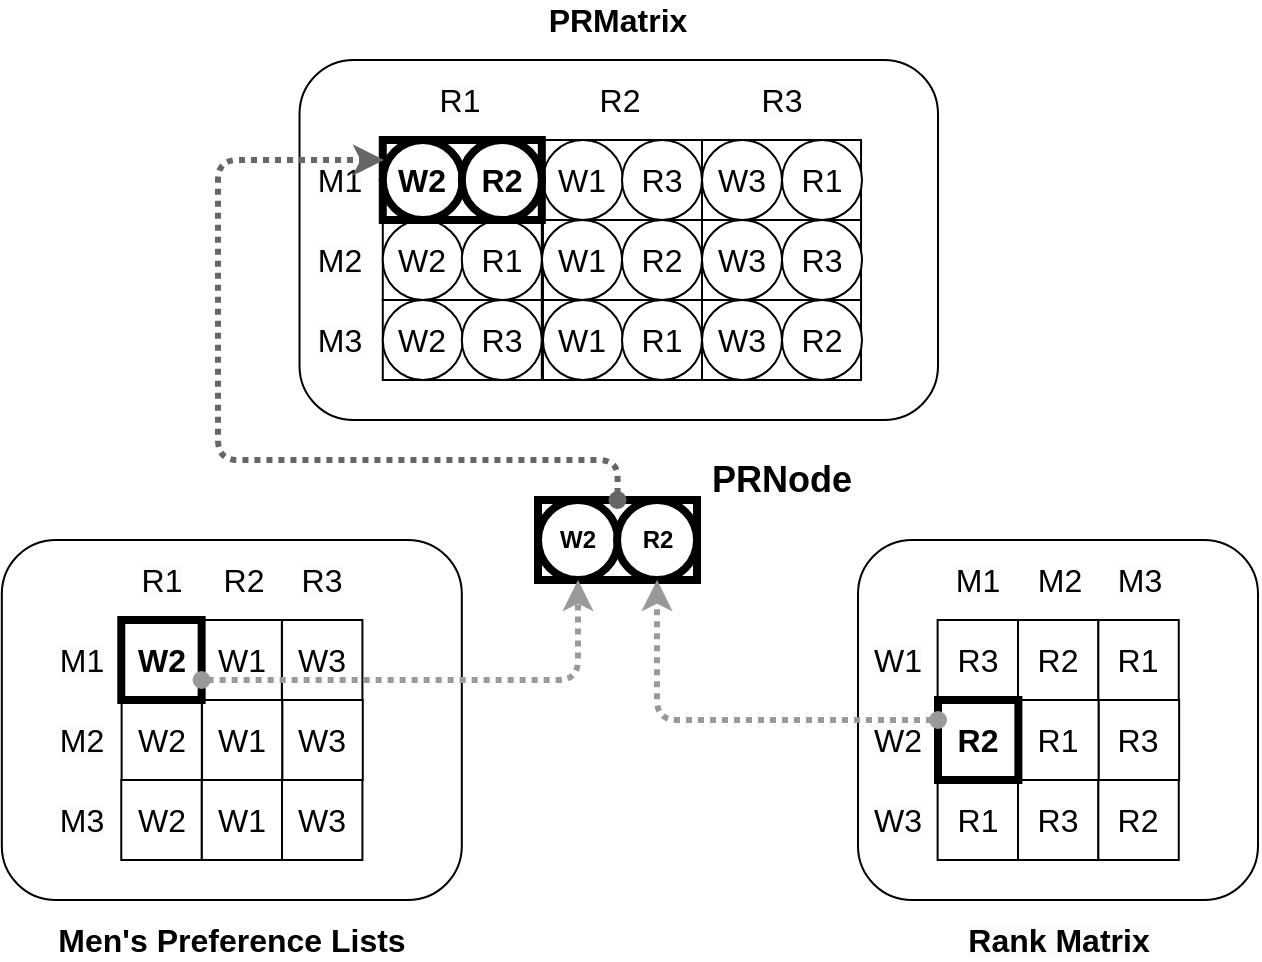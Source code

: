 <mxfile version="24.6.5" type="github">
  <diagram name="Page-1" id="UzDgoadcUWBQOF2vD1Zm">
    <mxGraphModel dx="2739" dy="712" grid="1" gridSize="10" guides="1" tooltips="1" connect="1" arrows="1" fold="1" page="1" pageScale="1" pageWidth="850" pageHeight="1100" math="0" shadow="0">
      <root>
        <mxCell id="0" />
        <mxCell id="1" parent="0" />
        <mxCell id="Z2L34hd1TdYtdEs3IqHg-209" value="" style="rounded=1;whiteSpace=wrap;html=1;" vertex="1" parent="1">
          <mxGeometry x="-308.09" y="640" width="230" height="180" as="geometry" />
        </mxCell>
        <mxCell id="Z2L34hd1TdYtdEs3IqHg-208" value="" style="rounded=1;whiteSpace=wrap;html=1;" vertex="1" parent="1">
          <mxGeometry x="120" y="640" width="200" height="180" as="geometry" />
        </mxCell>
        <mxCell id="Z2L34hd1TdYtdEs3IqHg-207" value="" style="rounded=1;whiteSpace=wrap;html=1;" vertex="1" parent="1">
          <mxGeometry x="-159.24" y="400" width="319.24" height="180" as="geometry" />
        </mxCell>
        <mxCell id="Z2L34hd1TdYtdEs3IqHg-90" value="R2" style="rounded=0;whiteSpace=wrap;html=1;fontSize=16;" vertex="1" parent="1">
          <mxGeometry x="200" y="680" width="40.19" height="40" as="geometry" />
        </mxCell>
        <mxCell id="Z2L34hd1TdYtdEs3IqHg-91" value="R1" style="rounded=0;whiteSpace=wrap;html=1;fontSize=16;" vertex="1" parent="1">
          <mxGeometry x="240.19" y="680" width="40.19" height="40" as="geometry" />
        </mxCell>
        <mxCell id="Z2L34hd1TdYtdEs3IqHg-92" value="R1" style="rounded=0;whiteSpace=wrap;html=1;fontSize=16;" vertex="1" parent="1">
          <mxGeometry x="200.19" y="720" width="40.19" height="40" as="geometry" />
        </mxCell>
        <mxCell id="Z2L34hd1TdYtdEs3IqHg-93" value="R3" style="rounded=0;whiteSpace=wrap;html=1;fontSize=16;" vertex="1" parent="1">
          <mxGeometry x="240.38" y="720" width="40.19" height="40" as="geometry" />
        </mxCell>
        <mxCell id="Z2L34hd1TdYtdEs3IqHg-95" value="R3" style="rounded=0;whiteSpace=wrap;html=1;fontSize=16;" vertex="1" parent="1">
          <mxGeometry x="200" y="760" width="40.19" height="40" as="geometry" />
        </mxCell>
        <mxCell id="Z2L34hd1TdYtdEs3IqHg-96" value="R2" style="rounded=0;whiteSpace=wrap;html=1;fontSize=16;" vertex="1" parent="1">
          <mxGeometry x="240.19" y="760" width="40.19" height="40" as="geometry" />
        </mxCell>
        <mxCell id="Z2L34hd1TdYtdEs3IqHg-97" value="R1" style="rounded=0;whiteSpace=wrap;html=1;strokeWidth=1;fontSize=16;" vertex="1" parent="1">
          <mxGeometry x="159.81" y="760" width="40.19" height="40" as="geometry" />
        </mxCell>
        <mxCell id="Z2L34hd1TdYtdEs3IqHg-88" value="R3" style="rounded=0;whiteSpace=wrap;html=1;strokeWidth=1;fontSize=16;" vertex="1" parent="1">
          <mxGeometry x="159.81" y="680" width="40.19" height="40" as="geometry" />
        </mxCell>
        <mxCell id="Z2L34hd1TdYtdEs3IqHg-98" value="&lt;span style=&quot;color: rgb(0, 0, 0); font-family: Helvetica; font-size: 16px; font-style: normal; font-variant-ligatures: normal; font-variant-caps: normal; letter-spacing: normal; orphans: 2; text-indent: 0px; text-transform: none; widows: 2; word-spacing: 0px; -webkit-text-stroke-width: 0px; white-space: nowrap; background-color: rgb(251, 251, 251); text-decoration-thickness: initial; text-decoration-style: initial; text-decoration-color: initial; float: none; display: inline !important;&quot;&gt;Rank Matrix&lt;/span&gt;" style="text;whiteSpace=wrap;html=1;align=center;strokeColor=none;verticalAlign=middle;strokeWidth=0;fontSize=16;fontStyle=1" vertex="1" parent="1">
          <mxGeometry x="181.14" y="830" width="79.24" height="20" as="geometry" />
        </mxCell>
        <mxCell id="Z2L34hd1TdYtdEs3IqHg-99" value="&lt;span style=&quot;color: rgb(0, 0, 0); font-family: Helvetica; font-size: 16px; font-style: normal; font-variant-ligatures: normal; font-variant-caps: normal; font-weight: 400; letter-spacing: normal; orphans: 2; text-indent: 0px; text-transform: none; widows: 2; word-spacing: 0px; -webkit-text-stroke-width: 0px; white-space: normal; background-color: rgb(251, 251, 251); text-decoration-thickness: initial; text-decoration-style: initial; text-decoration-color: initial; float: none; display: inline !important;&quot;&gt;W1&lt;/span&gt;" style="text;whiteSpace=wrap;html=1;align=center;verticalAlign=middle;fontSize=16;" vertex="1" parent="1">
          <mxGeometry x="120" y="680" width="40" height="40" as="geometry" />
        </mxCell>
        <mxCell id="Z2L34hd1TdYtdEs3IqHg-100" value="&lt;span style=&quot;color: rgb(0, 0, 0); font-family: Helvetica; font-size: 16px; font-style: normal; font-variant-ligatures: normal; font-variant-caps: normal; font-weight: 400; letter-spacing: normal; orphans: 2; text-indent: 0px; text-transform: none; widows: 2; word-spacing: 0px; -webkit-text-stroke-width: 0px; white-space: normal; background-color: rgb(251, 251, 251); text-decoration-thickness: initial; text-decoration-style: initial; text-decoration-color: initial; float: none; display: inline !important;&quot;&gt;W2&lt;/span&gt;" style="text;whiteSpace=wrap;html=1;align=center;verticalAlign=middle;fontSize=16;" vertex="1" parent="1">
          <mxGeometry x="120" y="720" width="40" height="40" as="geometry" />
        </mxCell>
        <mxCell id="Z2L34hd1TdYtdEs3IqHg-101" value="&lt;span style=&quot;color: rgb(0, 0, 0); font-family: Helvetica; font-size: 16px; font-style: normal; font-variant-ligatures: normal; font-variant-caps: normal; font-weight: 400; letter-spacing: normal; orphans: 2; text-indent: 0px; text-transform: none; widows: 2; word-spacing: 0px; -webkit-text-stroke-width: 0px; white-space: normal; background-color: rgb(251, 251, 251); text-decoration-thickness: initial; text-decoration-style: initial; text-decoration-color: initial; float: none; display: inline !important;&quot;&gt;W3&lt;/span&gt;" style="text;whiteSpace=wrap;html=1;align=center;verticalAlign=middle;fontSize=16;" vertex="1" parent="1">
          <mxGeometry x="120" y="760" width="40" height="40" as="geometry" />
        </mxCell>
        <mxCell id="Z2L34hd1TdYtdEs3IqHg-102" value="&lt;span style=&quot;color: rgb(0, 0, 0); font-family: Helvetica; font-size: 16px; font-style: normal; font-variant-ligatures: normal; font-variant-caps: normal; font-weight: 400; letter-spacing: normal; orphans: 2; text-indent: 0px; text-transform: none; widows: 2; word-spacing: 0px; -webkit-text-stroke-width: 0px; white-space: normal; background-color: rgb(251, 251, 251); text-decoration-thickness: initial; text-decoration-style: initial; text-decoration-color: initial; float: none; display: inline !important;&quot;&gt;M1&lt;/span&gt;" style="text;whiteSpace=wrap;html=1;align=center;verticalAlign=middle;fontSize=16;" vertex="1" parent="1">
          <mxGeometry x="160.19" y="640" width="40" height="40" as="geometry" />
        </mxCell>
        <mxCell id="Z2L34hd1TdYtdEs3IqHg-103" value="M2" style="text;whiteSpace=wrap;html=1;align=center;verticalAlign=middle;fontSize=16;" vertex="1" parent="1">
          <mxGeometry x="200.76" y="640" width="40" height="40" as="geometry" />
        </mxCell>
        <mxCell id="Z2L34hd1TdYtdEs3IqHg-104" value="&lt;span style=&quot;color: rgb(0, 0, 0); font-family: Helvetica; font-size: 16px; font-style: normal; font-variant-ligatures: normal; font-variant-caps: normal; font-weight: 400; letter-spacing: normal; orphans: 2; text-indent: 0px; text-transform: none; widows: 2; word-spacing: 0px; -webkit-text-stroke-width: 0px; white-space: normal; background-color: rgb(251, 251, 251); text-decoration-thickness: initial; text-decoration-style: initial; text-decoration-color: initial; float: none; display: inline !important;&quot;&gt;M3&lt;/span&gt;" style="text;whiteSpace=wrap;html=1;align=center;verticalAlign=middle;fontSize=16;" vertex="1" parent="1">
          <mxGeometry x="240.57" y="640" width="40" height="40" as="geometry" />
        </mxCell>
        <mxCell id="Z2L34hd1TdYtdEs3IqHg-94" value="&lt;b style=&quot;font-size: 16px;&quot;&gt;R2&lt;/b&gt;" style="rounded=0;whiteSpace=wrap;html=1;strokeWidth=4;fontSize=16;" vertex="1" parent="1">
          <mxGeometry x="160" y="720" width="40.19" height="40" as="geometry" />
        </mxCell>
        <mxCell id="Z2L34hd1TdYtdEs3IqHg-129" value="W1" style="rounded=0;whiteSpace=wrap;html=1;fontSize=16;" vertex="1" parent="1">
          <mxGeometry x="-208.18" y="680" width="40.09" height="40" as="geometry" />
        </mxCell>
        <mxCell id="Z2L34hd1TdYtdEs3IqHg-130" value="W3" style="rounded=0;whiteSpace=wrap;html=1;fontSize=16;" vertex="1" parent="1">
          <mxGeometry x="-167.99" y="680" width="40.19" height="40" as="geometry" />
        </mxCell>
        <mxCell id="Z2L34hd1TdYtdEs3IqHg-131" value="W1" style="rounded=0;whiteSpace=wrap;html=1;fontSize=16;" vertex="1" parent="1">
          <mxGeometry x="-207.99" y="720" width="40.19" height="40" as="geometry" />
        </mxCell>
        <mxCell id="Z2L34hd1TdYtdEs3IqHg-132" value="W3" style="rounded=0;whiteSpace=wrap;html=1;fontSize=16;" vertex="1" parent="1">
          <mxGeometry x="-167.8" y="720" width="40.19" height="40" as="geometry" />
        </mxCell>
        <mxCell id="Z2L34hd1TdYtdEs3IqHg-133" value="W1" style="rounded=0;whiteSpace=wrap;html=1;fontSize=16;" vertex="1" parent="1">
          <mxGeometry x="-208.18" y="760" width="40.19" height="40" as="geometry" />
        </mxCell>
        <mxCell id="Z2L34hd1TdYtdEs3IqHg-134" value="W3" style="rounded=0;whiteSpace=wrap;html=1;fontSize=16;" vertex="1" parent="1">
          <mxGeometry x="-167.99" y="760" width="40.19" height="40" as="geometry" />
        </mxCell>
        <mxCell id="Z2L34hd1TdYtdEs3IqHg-135" value="W2" style="rounded=0;whiteSpace=wrap;html=1;strokeWidth=1;fontSize=16;" vertex="1" parent="1">
          <mxGeometry x="-248.37" y="760" width="40.19" height="40" as="geometry" />
        </mxCell>
        <mxCell id="Z2L34hd1TdYtdEs3IqHg-137" value="&lt;span style=&quot;font-size: 16px; text-wrap: nowrap;&quot;&gt;&lt;span style=&quot;font-size: 16px;&quot;&gt;Men&#39;s Preference Lists&lt;/span&gt;&lt;/span&gt;" style="text;whiteSpace=wrap;html=1;align=center;strokeColor=none;verticalAlign=middle;strokeWidth=0;fontSize=16;fontStyle=1" vertex="1" parent="1">
          <mxGeometry x="-293.13" y="830" width="200.09" height="20" as="geometry" />
        </mxCell>
        <mxCell id="Z2L34hd1TdYtdEs3IqHg-138" value="&lt;span style=&quot;color: rgb(0, 0, 0); font-family: Helvetica; font-size: 16px; font-style: normal; font-variant-ligatures: normal; font-variant-caps: normal; font-weight: 400; letter-spacing: normal; orphans: 2; text-indent: 0px; text-transform: none; widows: 2; word-spacing: 0px; -webkit-text-stroke-width: 0px; white-space: normal; background-color: rgb(251, 251, 251); text-decoration-thickness: initial; text-decoration-style: initial; text-decoration-color: initial; float: none; display: inline !important;&quot;&gt;M1&lt;/span&gt;" style="text;whiteSpace=wrap;html=1;align=center;verticalAlign=middle;fontSize=16;" vertex="1" parent="1">
          <mxGeometry x="-288.18" y="680" width="40" height="40" as="geometry" />
        </mxCell>
        <mxCell id="Z2L34hd1TdYtdEs3IqHg-139" value="&lt;span style=&quot;color: rgb(0, 0, 0); font-family: Helvetica; font-size: 16px; font-style: normal; font-variant-ligatures: normal; font-variant-caps: normal; font-weight: 400; letter-spacing: normal; orphans: 2; text-indent: 0px; text-transform: none; widows: 2; word-spacing: 0px; -webkit-text-stroke-width: 0px; white-space: normal; background-color: rgb(251, 251, 251); text-decoration-thickness: initial; text-decoration-style: initial; text-decoration-color: initial; float: none; display: inline !important;&quot;&gt;M2&lt;/span&gt;" style="text;whiteSpace=wrap;html=1;align=center;verticalAlign=middle;fontSize=16;" vertex="1" parent="1">
          <mxGeometry x="-288.18" y="720" width="40" height="40" as="geometry" />
        </mxCell>
        <mxCell id="Z2L34hd1TdYtdEs3IqHg-140" value="&lt;span style=&quot;color: rgb(0, 0, 0); font-family: Helvetica; font-size: 16px; font-style: normal; font-variant-ligatures: normal; font-variant-caps: normal; font-weight: 400; letter-spacing: normal; orphans: 2; text-indent: 0px; text-transform: none; widows: 2; word-spacing: 0px; -webkit-text-stroke-width: 0px; white-space: normal; background-color: rgb(251, 251, 251); text-decoration-thickness: initial; text-decoration-style: initial; text-decoration-color: initial; float: none; display: inline !important;&quot;&gt;M3&lt;/span&gt;" style="text;whiteSpace=wrap;html=1;align=center;verticalAlign=middle;fontSize=16;" vertex="1" parent="1">
          <mxGeometry x="-288.18" y="760" width="40" height="40" as="geometry" />
        </mxCell>
        <mxCell id="Z2L34hd1TdYtdEs3IqHg-141" value="&lt;span style=&quot;color: rgb(0, 0, 0); font-family: Helvetica; font-size: 16px; font-style: normal; font-variant-ligatures: normal; font-variant-caps: normal; font-weight: 400; letter-spacing: normal; orphans: 2; text-indent: 0px; text-transform: none; widows: 2; word-spacing: 0px; -webkit-text-stroke-width: 0px; white-space: normal; background-color: rgb(251, 251, 251); text-decoration-thickness: initial; text-decoration-style: initial; text-decoration-color: initial; float: none; display: inline !important;&quot;&gt;R1&lt;/span&gt;" style="text;whiteSpace=wrap;html=1;align=center;verticalAlign=middle;fontSize=16;" vertex="1" parent="1">
          <mxGeometry x="-247.99" y="640" width="40" height="40" as="geometry" />
        </mxCell>
        <mxCell id="Z2L34hd1TdYtdEs3IqHg-142" value="R2" style="text;whiteSpace=wrap;html=1;align=center;verticalAlign=middle;fontSize=16;" vertex="1" parent="1">
          <mxGeometry x="-207.42" y="640" width="40" height="40" as="geometry" />
        </mxCell>
        <mxCell id="Z2L34hd1TdYtdEs3IqHg-143" value="&lt;span style=&quot;color: rgb(0, 0, 0); font-family: Helvetica; font-size: 16px; font-style: normal; font-variant-ligatures: normal; font-variant-caps: normal; font-weight: 400; letter-spacing: normal; orphans: 2; text-indent: 0px; text-transform: none; widows: 2; word-spacing: 0px; -webkit-text-stroke-width: 0px; white-space: normal; background-color: rgb(251, 251, 251); text-decoration-thickness: initial; text-decoration-style: initial; text-decoration-color: initial; float: none; display: inline !important;&quot;&gt;R3&lt;/span&gt;" style="text;whiteSpace=wrap;html=1;align=center;verticalAlign=middle;fontSize=16;" vertex="1" parent="1">
          <mxGeometry x="-167.61" y="640" width="40" height="40" as="geometry" />
        </mxCell>
        <mxCell id="Z2L34hd1TdYtdEs3IqHg-144" value="W2" style="rounded=0;whiteSpace=wrap;html=1;strokeWidth=1;fontSize=16;" vertex="1" parent="1">
          <mxGeometry x="-248.18" y="720" width="40.09" height="40" as="geometry" />
        </mxCell>
        <mxCell id="Z2L34hd1TdYtdEs3IqHg-146" value="" style="rounded=0;whiteSpace=wrap;html=1;strokeWidth=4;" vertex="1" parent="1">
          <mxGeometry x="-40.0" y="620" width="79.52" height="40" as="geometry" />
        </mxCell>
        <mxCell id="Z2L34hd1TdYtdEs3IqHg-136" value="&lt;b style=&quot;font-size: 16px;&quot;&gt;W2&lt;/b&gt;" style="rounded=0;whiteSpace=wrap;html=1;strokeWidth=4;fontSize=16;" vertex="1" parent="1">
          <mxGeometry x="-248.37" y="680" width="40.19" height="40" as="geometry" />
        </mxCell>
        <mxCell id="Z2L34hd1TdYtdEs3IqHg-147" value="&lt;b&gt;W2&lt;/b&gt;" style="ellipse;whiteSpace=wrap;html=1;aspect=fixed;strokeWidth=4;" vertex="1" parent="1">
          <mxGeometry x="-40.0" y="620" width="40" height="40" as="geometry" />
        </mxCell>
        <mxCell id="Z2L34hd1TdYtdEs3IqHg-148" value="&lt;b&gt;R2&lt;/b&gt;" style="ellipse;whiteSpace=wrap;html=1;aspect=fixed;strokeWidth=4;" vertex="1" parent="1">
          <mxGeometry x="-0.48" y="620" width="40" height="40" as="geometry" />
        </mxCell>
        <mxCell id="Z2L34hd1TdYtdEs3IqHg-158" value="" style="rounded=0;whiteSpace=wrap;html=1;strokeWidth=1;fontSize=16;" vertex="1" parent="1">
          <mxGeometry x="-37.52" y="440" width="79.52" height="40" as="geometry" />
        </mxCell>
        <mxCell id="Z2L34hd1TdYtdEs3IqHg-159" value="W1" style="ellipse;whiteSpace=wrap;html=1;aspect=fixed;fontSize=16;" vertex="1" parent="1">
          <mxGeometry x="-37.52" y="440" width="40" height="40" as="geometry" />
        </mxCell>
        <mxCell id="Z2L34hd1TdYtdEs3IqHg-161" value="" style="rounded=0;whiteSpace=wrap;html=1;strokeWidth=1;fontSize=16;" vertex="1" parent="1">
          <mxGeometry x="42.0" y="440" width="79.52" height="40" as="geometry" />
        </mxCell>
        <mxCell id="Z2L34hd1TdYtdEs3IqHg-162" value="W3" style="ellipse;whiteSpace=wrap;html=1;aspect=fixed;fontSize=16;" vertex="1" parent="1">
          <mxGeometry x="42.0" y="440" width="40" height="40" as="geometry" />
        </mxCell>
        <mxCell id="Z2L34hd1TdYtdEs3IqHg-164" value="" style="rounded=0;whiteSpace=wrap;html=1;strokeWidth=1;fontSize=16;" vertex="1" parent="1">
          <mxGeometry x="-117.61" y="480" width="79.52" height="40" as="geometry" />
        </mxCell>
        <mxCell id="Z2L34hd1TdYtdEs3IqHg-165" value="W2" style="ellipse;whiteSpace=wrap;html=1;aspect=fixed;fontSize=16;" vertex="1" parent="1">
          <mxGeometry x="-117.61" y="480" width="40" height="40" as="geometry" />
        </mxCell>
        <mxCell id="Z2L34hd1TdYtdEs3IqHg-166" value="R1" style="ellipse;whiteSpace=wrap;html=1;aspect=fixed;fontSize=16;" vertex="1" parent="1">
          <mxGeometry x="-78.09" y="480" width="40" height="40" as="geometry" />
        </mxCell>
        <mxCell id="Z2L34hd1TdYtdEs3IqHg-167" value="" style="rounded=0;whiteSpace=wrap;html=1;strokeWidth=1;fontSize=16;" vertex="1" parent="1">
          <mxGeometry x="-37.52" y="480" width="79.52" height="40" as="geometry" />
        </mxCell>
        <mxCell id="Z2L34hd1TdYtdEs3IqHg-169" value="R2" style="ellipse;whiteSpace=wrap;html=1;aspect=fixed;fontSize=16;" vertex="1" parent="1">
          <mxGeometry x="2.0" y="480" width="40" height="40" as="geometry" />
        </mxCell>
        <mxCell id="Z2L34hd1TdYtdEs3IqHg-170" value="" style="rounded=0;whiteSpace=wrap;html=1;strokeWidth=1;fontSize=16;" vertex="1" parent="1">
          <mxGeometry x="42.0" y="480" width="79.52" height="40" as="geometry" />
        </mxCell>
        <mxCell id="Z2L34hd1TdYtdEs3IqHg-173" value="" style="rounded=0;whiteSpace=wrap;html=1;strokeWidth=1;fontSize=16;" vertex="1" parent="1">
          <mxGeometry x="-117.61" y="520" width="79.52" height="40" as="geometry" />
        </mxCell>
        <mxCell id="Z2L34hd1TdYtdEs3IqHg-174" value="W2" style="ellipse;whiteSpace=wrap;html=1;aspect=fixed;fontSize=16;" vertex="1" parent="1">
          <mxGeometry x="-117.61" y="520" width="40" height="40" as="geometry" />
        </mxCell>
        <mxCell id="Z2L34hd1TdYtdEs3IqHg-175" value="R3" style="ellipse;whiteSpace=wrap;html=1;aspect=fixed;fontSize=16;" vertex="1" parent="1">
          <mxGeometry x="-78.09" y="520" width="40" height="40" as="geometry" />
        </mxCell>
        <mxCell id="Z2L34hd1TdYtdEs3IqHg-176" value="" style="rounded=0;whiteSpace=wrap;html=1;strokeWidth=1;fontSize=16;" vertex="1" parent="1">
          <mxGeometry x="-37.52" y="520" width="79.52" height="40" as="geometry" />
        </mxCell>
        <mxCell id="Z2L34hd1TdYtdEs3IqHg-179" value="" style="rounded=0;whiteSpace=wrap;html=1;strokeWidth=1;fontSize=16;" vertex="1" parent="1">
          <mxGeometry x="42.0" y="520" width="79.52" height="40" as="geometry" />
        </mxCell>
        <mxCell id="Z2L34hd1TdYtdEs3IqHg-182" value="&lt;span style=&quot;font-size: 16px; text-wrap: nowrap;&quot;&gt;&lt;span style=&quot;font-size: 16px;&quot;&gt;PRMatrix&lt;/span&gt;&lt;/span&gt;" style="text;whiteSpace=wrap;html=1;align=center;strokeColor=none;verticalAlign=middle;strokeWidth=0;fontSize=16;fontStyle=1" vertex="1" parent="1">
          <mxGeometry x="-39.86" y="370" width="80.48" height="20" as="geometry" />
        </mxCell>
        <mxCell id="Z2L34hd1TdYtdEs3IqHg-184" value="&lt;span style=&quot;font-size: 18px; text-wrap: nowrap;&quot;&gt;&lt;b&gt;PRNode&lt;/b&gt;&lt;/span&gt;" style="text;whiteSpace=wrap;html=1;align=center;strokeColor=none;verticalAlign=middle;strokeWidth=0;" vertex="1" parent="1">
          <mxGeometry x="61.76" y="590" width="40" height="40" as="geometry" />
        </mxCell>
        <mxCell id="Z2L34hd1TdYtdEs3IqHg-152" value="" style="rounded=0;whiteSpace=wrap;html=1;strokeWidth=4;fontSize=16;" vertex="1" parent="1">
          <mxGeometry x="-117.61" y="440" width="79.52" height="40" as="geometry" />
        </mxCell>
        <mxCell id="Z2L34hd1TdYtdEs3IqHg-153" value="&lt;b style=&quot;font-size: 16px;&quot;&gt;W2&lt;/b&gt;" style="ellipse;whiteSpace=wrap;html=1;aspect=fixed;strokeWidth=4;fontSize=16;" vertex="1" parent="1">
          <mxGeometry x="-117.61" y="440" width="40" height="40" as="geometry" />
        </mxCell>
        <mxCell id="Z2L34hd1TdYtdEs3IqHg-154" value="&lt;b style=&quot;font-size: 16px;&quot;&gt;R2&lt;/b&gt;" style="ellipse;whiteSpace=wrap;html=1;aspect=fixed;strokeWidth=4;fontSize=16;" vertex="1" parent="1">
          <mxGeometry x="-78.09" y="440" width="40" height="40" as="geometry" />
        </mxCell>
        <mxCell id="Z2L34hd1TdYtdEs3IqHg-189" value="&lt;span style=&quot;color: rgb(0, 0, 0); font-family: Helvetica; font-size: 16px; font-style: normal; font-variant-ligatures: normal; font-variant-caps: normal; font-weight: 400; letter-spacing: normal; orphans: 2; text-indent: 0px; text-transform: none; widows: 2; word-spacing: 0px; -webkit-text-stroke-width: 0px; white-space: normal; background-color: rgb(251, 251, 251); text-decoration-thickness: initial; text-decoration-style: initial; text-decoration-color: initial; float: none; display: inline !important;&quot;&gt;M1&lt;/span&gt;" style="text;whiteSpace=wrap;html=1;align=center;verticalAlign=middle;fontSize=16;" vertex="1" parent="1">
          <mxGeometry x="-159.33" y="440" width="40" height="40" as="geometry" />
        </mxCell>
        <mxCell id="Z2L34hd1TdYtdEs3IqHg-190" value="&lt;span style=&quot;color: rgb(0, 0, 0); font-family: Helvetica; font-size: 16px; font-style: normal; font-variant-ligatures: normal; font-variant-caps: normal; font-weight: 400; letter-spacing: normal; orphans: 2; text-indent: 0px; text-transform: none; widows: 2; word-spacing: 0px; -webkit-text-stroke-width: 0px; white-space: normal; background-color: rgb(251, 251, 251); text-decoration-thickness: initial; text-decoration-style: initial; text-decoration-color: initial; float: none; display: inline !important;&quot;&gt;M2&lt;/span&gt;" style="text;whiteSpace=wrap;html=1;align=center;verticalAlign=middle;fontSize=16;" vertex="1" parent="1">
          <mxGeometry x="-159.33" y="480" width="40" height="40" as="geometry" />
        </mxCell>
        <mxCell id="Z2L34hd1TdYtdEs3IqHg-191" value="&lt;span style=&quot;color: rgb(0, 0, 0); font-family: Helvetica; font-size: 16px; font-style: normal; font-variant-ligatures: normal; font-variant-caps: normal; font-weight: 400; letter-spacing: normal; orphans: 2; text-indent: 0px; text-transform: none; widows: 2; word-spacing: 0px; -webkit-text-stroke-width: 0px; white-space: normal; background-color: rgb(251, 251, 251); text-decoration-thickness: initial; text-decoration-style: initial; text-decoration-color: initial; float: none; display: inline !important;&quot;&gt;M3&lt;/span&gt;" style="text;whiteSpace=wrap;html=1;align=center;verticalAlign=middle;fontSize=16;" vertex="1" parent="1">
          <mxGeometry x="-159.33" y="520" width="40" height="40" as="geometry" />
        </mxCell>
        <mxCell id="Z2L34hd1TdYtdEs3IqHg-192" value="&lt;span style=&quot;color: rgb(0, 0, 0); font-family: Helvetica; font-size: 16px; font-style: normal; font-variant-ligatures: normal; font-variant-caps: normal; font-weight: 400; letter-spacing: normal; orphans: 2; text-indent: 0px; text-transform: none; widows: 2; word-spacing: 0px; -webkit-text-stroke-width: 0px; white-space: normal; background-color: rgb(251, 251, 251); text-decoration-thickness: initial; text-decoration-style: initial; text-decoration-color: initial; float: none; display: inline !important;&quot;&gt;R1&lt;/span&gt;" style="text;whiteSpace=wrap;html=1;align=center;verticalAlign=middle;fontSize=16;" vertex="1" parent="1">
          <mxGeometry x="-99.24" y="400" width="40" height="40" as="geometry" />
        </mxCell>
        <mxCell id="Z2L34hd1TdYtdEs3IqHg-193" value="R2" style="text;whiteSpace=wrap;html=1;align=center;verticalAlign=middle;fontSize=16;" vertex="1" parent="1">
          <mxGeometry x="-19.24" y="400" width="40" height="40" as="geometry" />
        </mxCell>
        <mxCell id="Z2L34hd1TdYtdEs3IqHg-194" value="&lt;span style=&quot;color: rgb(0, 0, 0); font-family: Helvetica; font-size: 16px; font-style: normal; font-variant-ligatures: normal; font-variant-caps: normal; font-weight: 400; letter-spacing: normal; orphans: 2; text-indent: 0px; text-transform: none; widows: 2; word-spacing: 0px; -webkit-text-stroke-width: 0px; white-space: normal; background-color: rgb(251, 251, 251); text-decoration-thickness: initial; text-decoration-style: initial; text-decoration-color: initial; float: none; display: inline !important;&quot;&gt;R3&lt;/span&gt;" style="text;whiteSpace=wrap;html=1;align=center;verticalAlign=middle;fontSize=16;" vertex="1" parent="1">
          <mxGeometry x="61.76" y="400" width="40" height="40" as="geometry" />
        </mxCell>
        <mxCell id="Z2L34hd1TdYtdEs3IqHg-196" value="W1" style="ellipse;whiteSpace=wrap;html=1;aspect=fixed;fontSize=16;" vertex="1" parent="1">
          <mxGeometry x="-38.0" y="480" width="40" height="40" as="geometry" />
        </mxCell>
        <mxCell id="Z2L34hd1TdYtdEs3IqHg-197" value="W1" style="ellipse;whiteSpace=wrap;html=1;aspect=fixed;fontSize=16;" vertex="1" parent="1">
          <mxGeometry x="-37.52" y="520" width="40" height="40" as="geometry" />
        </mxCell>
        <mxCell id="Z2L34hd1TdYtdEs3IqHg-198" value="W3" style="ellipse;whiteSpace=wrap;html=1;aspect=fixed;fontSize=16;" vertex="1" parent="1">
          <mxGeometry x="42.0" y="480" width="40" height="40" as="geometry" />
        </mxCell>
        <mxCell id="Z2L34hd1TdYtdEs3IqHg-199" value="W3" style="ellipse;whiteSpace=wrap;html=1;aspect=fixed;fontSize=16;" vertex="1" parent="1">
          <mxGeometry x="42.0" y="520" width="40" height="40" as="geometry" />
        </mxCell>
        <mxCell id="Z2L34hd1TdYtdEs3IqHg-200" value="R3" style="ellipse;whiteSpace=wrap;html=1;aspect=fixed;fontSize=16;" vertex="1" parent="1">
          <mxGeometry x="2.0" y="440" width="40" height="40" as="geometry" />
        </mxCell>
        <mxCell id="Z2L34hd1TdYtdEs3IqHg-201" value="R1" style="ellipse;whiteSpace=wrap;html=1;aspect=fixed;fontSize=16;" vertex="1" parent="1">
          <mxGeometry x="2.0" y="520" width="40" height="40" as="geometry" />
        </mxCell>
        <mxCell id="Z2L34hd1TdYtdEs3IqHg-202" value="R1" style="ellipse;whiteSpace=wrap;html=1;aspect=fixed;fontSize=16;" vertex="1" parent="1">
          <mxGeometry x="82.0" y="440" width="40" height="40" as="geometry" />
        </mxCell>
        <mxCell id="Z2L34hd1TdYtdEs3IqHg-203" value="R3" style="ellipse;whiteSpace=wrap;html=1;aspect=fixed;fontSize=16;" vertex="1" parent="1">
          <mxGeometry x="82.0" y="480" width="40" height="40" as="geometry" />
        </mxCell>
        <mxCell id="Z2L34hd1TdYtdEs3IqHg-204" value="R2" style="ellipse;whiteSpace=wrap;html=1;aspect=fixed;fontSize=16;" vertex="1" parent="1">
          <mxGeometry x="82.0" y="520" width="40" height="40" as="geometry" />
        </mxCell>
        <mxCell id="Z2L34hd1TdYtdEs3IqHg-151" style="edgeStyle=orthogonalEdgeStyle;rounded=1;orthogonalLoop=1;jettySize=auto;html=1;entryX=0.5;entryY=1;entryDx=0;entryDy=0;strokeWidth=3;strokeColor=#999999;dashed=1;endArrow=classic;endFill=1;curved=0;startArrow=oval;startFill=1;dashPattern=1 1;exitX=0;exitY=0.25;exitDx=0;exitDy=0;" edge="1" parent="1" source="Z2L34hd1TdYtdEs3IqHg-94" target="Z2L34hd1TdYtdEs3IqHg-148">
          <mxGeometry relative="1" as="geometry">
            <mxPoint x="80" y="770" as="sourcePoint" />
            <Array as="points">
              <mxPoint x="20" y="730" />
            </Array>
          </mxGeometry>
        </mxCell>
        <mxCell id="Z2L34hd1TdYtdEs3IqHg-150" style="edgeStyle=orthogonalEdgeStyle;rounded=1;orthogonalLoop=1;jettySize=auto;html=1;strokeWidth=3;strokeColor=#999999;dashed=1;endArrow=classic;endFill=1;curved=0;startArrow=oval;startFill=1;dashPattern=1 1;exitX=1;exitY=0.75;exitDx=0;exitDy=0;" edge="1" parent="1" source="Z2L34hd1TdYtdEs3IqHg-136" target="Z2L34hd1TdYtdEs3IqHg-147">
          <mxGeometry relative="1" as="geometry">
            <mxPoint x="-160" y="730" as="sourcePoint" />
            <Array as="points">
              <mxPoint x="-20" y="710" />
            </Array>
          </mxGeometry>
        </mxCell>
        <mxCell id="Z2L34hd1TdYtdEs3IqHg-195" style="edgeStyle=orthogonalEdgeStyle;rounded=1;orthogonalLoop=1;jettySize=auto;html=1;exitX=0.5;exitY=0;exitDx=0;exitDy=0;strokeWidth=3;strokeColor=#666666;endArrow=classic;endFill=1;dashed=1;curved=0;startArrow=oval;startFill=1;dashPattern=1 1;" edge="1" parent="1" source="Z2L34hd1TdYtdEs3IqHg-146">
          <mxGeometry relative="1" as="geometry">
            <mxPoint x="-117" y="450" as="targetPoint" />
            <Array as="points">
              <mxPoint y="600" />
              <mxPoint x="-200" y="600" />
              <mxPoint x="-200" y="450" />
            </Array>
          </mxGeometry>
        </mxCell>
      </root>
    </mxGraphModel>
  </diagram>
</mxfile>
